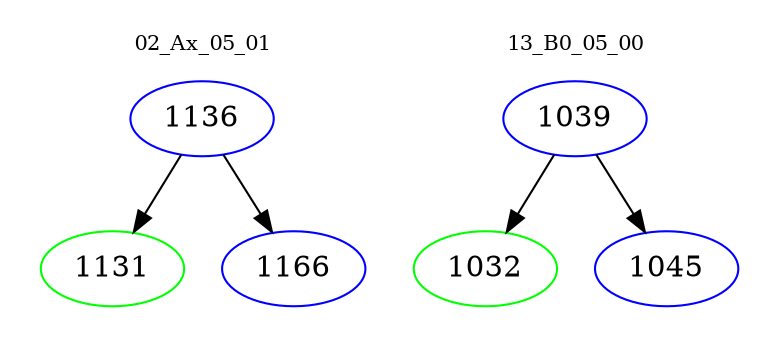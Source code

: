 digraph{
subgraph cluster_0 {
color = white
label = "02_Ax_05_01";
fontsize=10;
T0_1136 [label="1136", color="blue"]
T0_1136 -> T0_1131 [color="black"]
T0_1131 [label="1131", color="green"]
T0_1136 -> T0_1166 [color="black"]
T0_1166 [label="1166", color="blue"]
}
subgraph cluster_1 {
color = white
label = "13_B0_05_00";
fontsize=10;
T1_1039 [label="1039", color="blue"]
T1_1039 -> T1_1032 [color="black"]
T1_1032 [label="1032", color="green"]
T1_1039 -> T1_1045 [color="black"]
T1_1045 [label="1045", color="blue"]
}
}
